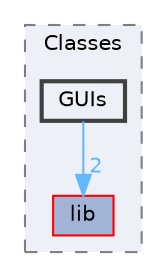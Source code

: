 digraph "C:/Users/HP/Documents/GitHub/Minero-Game/Old/Classes/GUIs"
{
 // LATEX_PDF_SIZE
  bgcolor="transparent";
  edge [fontname=Helvetica,fontsize=10,labelfontname=Helvetica,labelfontsize=10];
  node [fontname=Helvetica,fontsize=10,shape=box,height=0.2,width=0.4];
  compound=true
  subgraph clusterdir_2a0b33f18a29a5d7512a293ec4090727 {
    graph [ bgcolor="#edf0f7", pencolor="grey50", label="Classes", fontname=Helvetica,fontsize=10 style="filled,dashed", URL="dir_2a0b33f18a29a5d7512a293ec4090727.html",tooltip=""]
  dir_86e3fabaa487d125112dafeea2881dfa [label="lib", fillcolor="#a2b4d6", color="red", style="filled", URL="dir_86e3fabaa487d125112dafeea2881dfa.html",tooltip=""];
  dir_c0223a2707363f987dddd0564fec8aba [label="GUIs", fillcolor="#edf0f7", color="grey25", style="filled,bold", URL="dir_c0223a2707363f987dddd0564fec8aba.html",tooltip=""];
  }
  dir_c0223a2707363f987dddd0564fec8aba->dir_86e3fabaa487d125112dafeea2881dfa [headlabel="2", labeldistance=1.5 headhref="dir_000166_000197.html" href="dir_000166_000197.html" color="steelblue1" fontcolor="steelblue1"];
}
